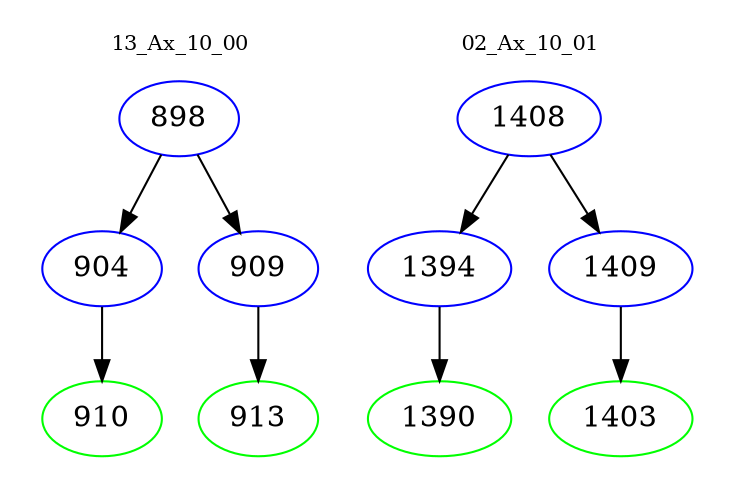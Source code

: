 digraph{
subgraph cluster_0 {
color = white
label = "13_Ax_10_00";
fontsize=10;
T0_898 [label="898", color="blue"]
T0_898 -> T0_904 [color="black"]
T0_904 [label="904", color="blue"]
T0_904 -> T0_910 [color="black"]
T0_910 [label="910", color="green"]
T0_898 -> T0_909 [color="black"]
T0_909 [label="909", color="blue"]
T0_909 -> T0_913 [color="black"]
T0_913 [label="913", color="green"]
}
subgraph cluster_1 {
color = white
label = "02_Ax_10_01";
fontsize=10;
T1_1408 [label="1408", color="blue"]
T1_1408 -> T1_1394 [color="black"]
T1_1394 [label="1394", color="blue"]
T1_1394 -> T1_1390 [color="black"]
T1_1390 [label="1390", color="green"]
T1_1408 -> T1_1409 [color="black"]
T1_1409 [label="1409", color="blue"]
T1_1409 -> T1_1403 [color="black"]
T1_1403 [label="1403", color="green"]
}
}
